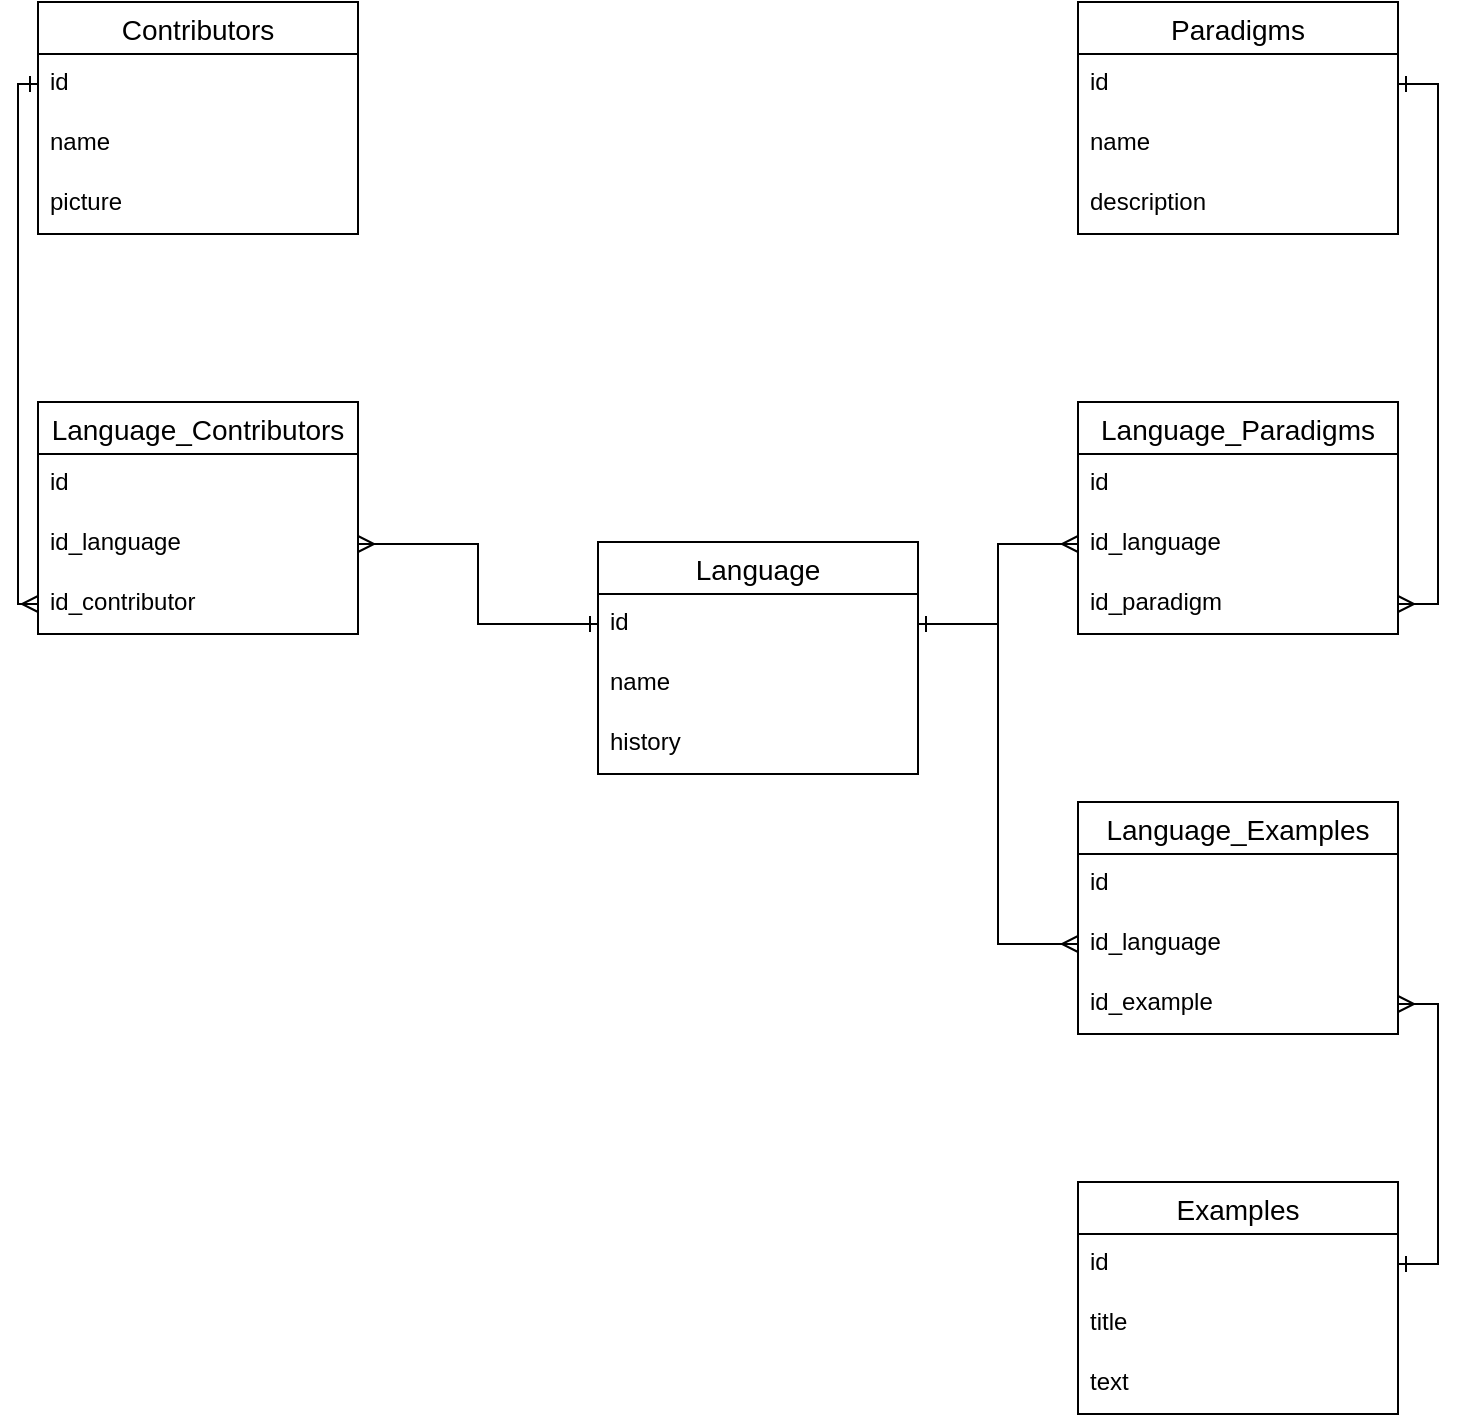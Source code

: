 <mxfile version="13.8.7" type="device"><diagram id="R2lEEEUBdFMjLlhIrx00" name="Page-1"><mxGraphModel dx="1248" dy="763" grid="1" gridSize="10" guides="1" tooltips="1" connect="1" arrows="1" fold="1" page="1" pageScale="1" pageWidth="850" pageHeight="1100" math="0" shadow="0" extFonts="Permanent Marker^https://fonts.googleapis.com/css?family=Permanent+Marker"><root><mxCell id="0"/><mxCell id="1" parent="0"/><mxCell id="C5fUmMA98dMvkezs7Ufo-1" value="Language" style="swimlane;fontStyle=0;childLayout=stackLayout;horizontal=1;startSize=26;horizontalStack=0;resizeParent=1;resizeParentMax=0;resizeLast=0;collapsible=1;marginBottom=0;align=center;fontSize=14;" parent="1" vertex="1"><mxGeometry x="320" y="350" width="160" height="116" as="geometry"/></mxCell><mxCell id="C5fUmMA98dMvkezs7Ufo-2" value="id" style="text;strokeColor=none;fillColor=none;spacingLeft=4;spacingRight=4;overflow=hidden;rotatable=0;points=[[0,0.5],[1,0.5]];portConstraint=eastwest;fontSize=12;" parent="C5fUmMA98dMvkezs7Ufo-1" vertex="1"><mxGeometry y="26" width="160" height="30" as="geometry"/></mxCell><mxCell id="C5fUmMA98dMvkezs7Ufo-3" value="name" style="text;strokeColor=none;fillColor=none;spacingLeft=4;spacingRight=4;overflow=hidden;rotatable=0;points=[[0,0.5],[1,0.5]];portConstraint=eastwest;fontSize=12;" parent="C5fUmMA98dMvkezs7Ufo-1" vertex="1"><mxGeometry y="56" width="160" height="30" as="geometry"/></mxCell><mxCell id="C5fUmMA98dMvkezs7Ufo-4" value="history" style="text;strokeColor=none;fillColor=none;spacingLeft=4;spacingRight=4;overflow=hidden;rotatable=0;points=[[0,0.5],[1,0.5]];portConstraint=eastwest;fontSize=12;" parent="C5fUmMA98dMvkezs7Ufo-1" vertex="1"><mxGeometry y="86" width="160" height="30" as="geometry"/></mxCell><mxCell id="C5fUmMA98dMvkezs7Ufo-5" value="Paradigms" style="swimlane;fontStyle=0;childLayout=stackLayout;horizontal=1;startSize=26;horizontalStack=0;resizeParent=1;resizeParentMax=0;resizeLast=0;collapsible=1;marginBottom=0;align=center;fontSize=14;" parent="1" vertex="1"><mxGeometry x="560" y="80" width="160" height="116" as="geometry"/></mxCell><mxCell id="C5fUmMA98dMvkezs7Ufo-6" value="id" style="text;strokeColor=none;fillColor=none;spacingLeft=4;spacingRight=4;overflow=hidden;rotatable=0;points=[[0,0.5],[1,0.5]];portConstraint=eastwest;fontSize=12;" parent="C5fUmMA98dMvkezs7Ufo-5" vertex="1"><mxGeometry y="26" width="160" height="30" as="geometry"/></mxCell><mxCell id="C5fUmMA98dMvkezs7Ufo-7" value="name" style="text;strokeColor=none;fillColor=none;spacingLeft=4;spacingRight=4;overflow=hidden;rotatable=0;points=[[0,0.5],[1,0.5]];portConstraint=eastwest;fontSize=12;" parent="C5fUmMA98dMvkezs7Ufo-5" vertex="1"><mxGeometry y="56" width="160" height="30" as="geometry"/></mxCell><mxCell id="C5fUmMA98dMvkezs7Ufo-8" value="description" style="text;strokeColor=none;fillColor=none;spacingLeft=4;spacingRight=4;overflow=hidden;rotatable=0;points=[[0,0.5],[1,0.5]];portConstraint=eastwest;fontSize=12;" parent="C5fUmMA98dMvkezs7Ufo-5" vertex="1"><mxGeometry y="86" width="160" height="30" as="geometry"/></mxCell><mxCell id="C5fUmMA98dMvkezs7Ufo-9" value="Contributors" style="swimlane;fontStyle=0;childLayout=stackLayout;horizontal=1;startSize=26;horizontalStack=0;resizeParent=1;resizeParentMax=0;resizeLast=0;collapsible=1;marginBottom=0;align=center;fontSize=14;" parent="1" vertex="1"><mxGeometry x="40" y="80" width="160" height="116" as="geometry"/></mxCell><mxCell id="C5fUmMA98dMvkezs7Ufo-10" value="id" style="text;strokeColor=none;fillColor=none;spacingLeft=4;spacingRight=4;overflow=hidden;rotatable=0;points=[[0,0.5],[1,0.5]];portConstraint=eastwest;fontSize=12;" parent="C5fUmMA98dMvkezs7Ufo-9" vertex="1"><mxGeometry y="26" width="160" height="30" as="geometry"/></mxCell><mxCell id="C5fUmMA98dMvkezs7Ufo-11" value="name" style="text;strokeColor=none;fillColor=none;spacingLeft=4;spacingRight=4;overflow=hidden;rotatable=0;points=[[0,0.5],[1,0.5]];portConstraint=eastwest;fontSize=12;" parent="C5fUmMA98dMvkezs7Ufo-9" vertex="1"><mxGeometry y="56" width="160" height="30" as="geometry"/></mxCell><mxCell id="C5fUmMA98dMvkezs7Ufo-12" value="picture" style="text;strokeColor=none;fillColor=none;spacingLeft=4;spacingRight=4;overflow=hidden;rotatable=0;points=[[0,0.5],[1,0.5]];portConstraint=eastwest;fontSize=12;" parent="C5fUmMA98dMvkezs7Ufo-9" vertex="1"><mxGeometry y="86" width="160" height="30" as="geometry"/></mxCell><mxCell id="STLA_WKWkJrjwieltH5F-2" value="Language_Contributors" style="swimlane;fontStyle=0;childLayout=stackLayout;horizontal=1;startSize=26;horizontalStack=0;resizeParent=1;resizeParentMax=0;resizeLast=0;collapsible=1;marginBottom=0;align=center;fontSize=14;" vertex="1" parent="1"><mxGeometry x="40" y="280" width="160" height="116" as="geometry"/></mxCell><mxCell id="STLA_WKWkJrjwieltH5F-3" value="id" style="text;strokeColor=none;fillColor=none;spacingLeft=4;spacingRight=4;overflow=hidden;rotatable=0;points=[[0,0.5],[1,0.5]];portConstraint=eastwest;fontSize=12;" vertex="1" parent="STLA_WKWkJrjwieltH5F-2"><mxGeometry y="26" width="160" height="30" as="geometry"/></mxCell><mxCell id="STLA_WKWkJrjwieltH5F-4" value="id_language" style="text;strokeColor=none;fillColor=none;spacingLeft=4;spacingRight=4;overflow=hidden;rotatable=0;points=[[0,0.5],[1,0.5]];portConstraint=eastwest;fontSize=12;" vertex="1" parent="STLA_WKWkJrjwieltH5F-2"><mxGeometry y="56" width="160" height="30" as="geometry"/></mxCell><mxCell id="STLA_WKWkJrjwieltH5F-5" value="id_contributor" style="text;strokeColor=none;fillColor=none;spacingLeft=4;spacingRight=4;overflow=hidden;rotatable=0;points=[[0,0.5],[1,0.5]];portConstraint=eastwest;fontSize=12;" vertex="1" parent="STLA_WKWkJrjwieltH5F-2"><mxGeometry y="86" width="160" height="30" as="geometry"/></mxCell><mxCell id="STLA_WKWkJrjwieltH5F-6" style="edgeStyle=orthogonalEdgeStyle;rounded=0;orthogonalLoop=1;jettySize=auto;html=1;entryX=0;entryY=0.5;entryDx=0;entryDy=0;exitX=0;exitY=0.5;exitDx=0;exitDy=0;endArrow=ERmany;endFill=0;startArrow=ERone;startFill=0;" edge="1" parent="1" source="C5fUmMA98dMvkezs7Ufo-10" target="STLA_WKWkJrjwieltH5F-5"><mxGeometry relative="1" as="geometry"><Array as="points"><mxPoint x="30" y="121"/><mxPoint x="30" y="381"/></Array></mxGeometry></mxCell><mxCell id="STLA_WKWkJrjwieltH5F-7" style="edgeStyle=orthogonalEdgeStyle;rounded=0;orthogonalLoop=1;jettySize=auto;html=1;entryX=1;entryY=0.5;entryDx=0;entryDy=0;endArrow=ERmany;endFill=0;startArrow=ERone;startFill=0;" edge="1" parent="1" source="C5fUmMA98dMvkezs7Ufo-2" target="STLA_WKWkJrjwieltH5F-4"><mxGeometry relative="1" as="geometry"/></mxCell><mxCell id="STLA_WKWkJrjwieltH5F-12" value="Language_Paradigms" style="swimlane;fontStyle=0;childLayout=stackLayout;horizontal=1;startSize=26;horizontalStack=0;resizeParent=1;resizeParentMax=0;resizeLast=0;collapsible=1;marginBottom=0;align=center;fontSize=14;" vertex="1" parent="1"><mxGeometry x="560" y="280" width="160" height="116" as="geometry"/></mxCell><mxCell id="STLA_WKWkJrjwieltH5F-13" value="id" style="text;strokeColor=none;fillColor=none;spacingLeft=4;spacingRight=4;overflow=hidden;rotatable=0;points=[[0,0.5],[1,0.5]];portConstraint=eastwest;fontSize=12;" vertex="1" parent="STLA_WKWkJrjwieltH5F-12"><mxGeometry y="26" width="160" height="30" as="geometry"/></mxCell><mxCell id="STLA_WKWkJrjwieltH5F-14" value="id_language" style="text;strokeColor=none;fillColor=none;spacingLeft=4;spacingRight=4;overflow=hidden;rotatable=0;points=[[0,0.5],[1,0.5]];portConstraint=eastwest;fontSize=12;" vertex="1" parent="STLA_WKWkJrjwieltH5F-12"><mxGeometry y="56" width="160" height="30" as="geometry"/></mxCell><mxCell id="STLA_WKWkJrjwieltH5F-15" value="id_paradigm" style="text;strokeColor=none;fillColor=none;spacingLeft=4;spacingRight=4;overflow=hidden;rotatable=0;points=[[0,0.5],[1,0.5]];portConstraint=eastwest;fontSize=12;" vertex="1" parent="STLA_WKWkJrjwieltH5F-12"><mxGeometry y="86" width="160" height="30" as="geometry"/></mxCell><mxCell id="STLA_WKWkJrjwieltH5F-16" style="edgeStyle=orthogonalEdgeStyle;rounded=0;orthogonalLoop=1;jettySize=auto;html=1;entryX=1;entryY=0.5;entryDx=0;entryDy=0;startArrow=ERone;startFill=0;endArrow=ERmany;endFill=0;exitX=1;exitY=0.5;exitDx=0;exitDy=0;" edge="1" parent="1" source="C5fUmMA98dMvkezs7Ufo-6" target="STLA_WKWkJrjwieltH5F-15"><mxGeometry relative="1" as="geometry"/></mxCell><mxCell id="STLA_WKWkJrjwieltH5F-17" style="edgeStyle=orthogonalEdgeStyle;rounded=0;orthogonalLoop=1;jettySize=auto;html=1;entryX=0;entryY=0.5;entryDx=0;entryDy=0;startArrow=ERone;startFill=0;endArrow=ERmany;endFill=0;" edge="1" parent="1" source="C5fUmMA98dMvkezs7Ufo-2" target="STLA_WKWkJrjwieltH5F-14"><mxGeometry relative="1" as="geometry"/></mxCell><mxCell id="STLA_WKWkJrjwieltH5F-32" style="edgeStyle=orthogonalEdgeStyle;rounded=0;orthogonalLoop=1;jettySize=auto;html=1;entryX=1;entryY=0.5;entryDx=0;entryDy=0;startArrow=ERone;startFill=0;endArrow=ERmany;endFill=0;exitX=1;exitY=0.5;exitDx=0;exitDy=0;" edge="1" parent="1" source="STLA_WKWkJrjwieltH5F-23" target="STLA_WKWkJrjwieltH5F-31"><mxGeometry relative="1" as="geometry"/></mxCell><mxCell id="STLA_WKWkJrjwieltH5F-22" value="Examples" style="swimlane;fontStyle=0;childLayout=stackLayout;horizontal=1;startSize=26;horizontalStack=0;resizeParent=1;resizeParentMax=0;resizeLast=0;collapsible=1;marginBottom=0;align=center;fontSize=14;" vertex="1" parent="1"><mxGeometry x="560" y="670" width="160" height="116" as="geometry"/></mxCell><mxCell id="STLA_WKWkJrjwieltH5F-23" value="id" style="text;strokeColor=none;fillColor=none;spacingLeft=4;spacingRight=4;overflow=hidden;rotatable=0;points=[[0,0.5],[1,0.5]];portConstraint=eastwest;fontSize=12;" vertex="1" parent="STLA_WKWkJrjwieltH5F-22"><mxGeometry y="26" width="160" height="30" as="geometry"/></mxCell><mxCell id="STLA_WKWkJrjwieltH5F-24" value="title" style="text;strokeColor=none;fillColor=none;spacingLeft=4;spacingRight=4;overflow=hidden;rotatable=0;points=[[0,0.5],[1,0.5]];portConstraint=eastwest;fontSize=12;" vertex="1" parent="STLA_WKWkJrjwieltH5F-22"><mxGeometry y="56" width="160" height="30" as="geometry"/></mxCell><mxCell id="STLA_WKWkJrjwieltH5F-25" value="text" style="text;strokeColor=none;fillColor=none;spacingLeft=4;spacingRight=4;overflow=hidden;rotatable=0;points=[[0,0.5],[1,0.5]];portConstraint=eastwest;fontSize=12;" vertex="1" parent="STLA_WKWkJrjwieltH5F-22"><mxGeometry y="86" width="160" height="30" as="geometry"/></mxCell><mxCell id="STLA_WKWkJrjwieltH5F-28" value="Language_Examples" style="swimlane;fontStyle=0;childLayout=stackLayout;horizontal=1;startSize=26;horizontalStack=0;resizeParent=1;resizeParentMax=0;resizeLast=0;collapsible=1;marginBottom=0;align=center;fontSize=14;" vertex="1" parent="1"><mxGeometry x="560" y="480" width="160" height="116" as="geometry"/></mxCell><mxCell id="STLA_WKWkJrjwieltH5F-29" value="id" style="text;strokeColor=none;fillColor=none;spacingLeft=4;spacingRight=4;overflow=hidden;rotatable=0;points=[[0,0.5],[1,0.5]];portConstraint=eastwest;fontSize=12;" vertex="1" parent="STLA_WKWkJrjwieltH5F-28"><mxGeometry y="26" width="160" height="30" as="geometry"/></mxCell><mxCell id="STLA_WKWkJrjwieltH5F-30" value="id_language" style="text;strokeColor=none;fillColor=none;spacingLeft=4;spacingRight=4;overflow=hidden;rotatable=0;points=[[0,0.5],[1,0.5]];portConstraint=eastwest;fontSize=12;" vertex="1" parent="STLA_WKWkJrjwieltH5F-28"><mxGeometry y="56" width="160" height="30" as="geometry"/></mxCell><mxCell id="STLA_WKWkJrjwieltH5F-31" value="id_example" style="text;strokeColor=none;fillColor=none;spacingLeft=4;spacingRight=4;overflow=hidden;rotatable=0;points=[[0,0.5],[1,0.5]];portConstraint=eastwest;fontSize=12;" vertex="1" parent="STLA_WKWkJrjwieltH5F-28"><mxGeometry y="86" width="160" height="30" as="geometry"/></mxCell><mxCell id="STLA_WKWkJrjwieltH5F-33" style="edgeStyle=orthogonalEdgeStyle;rounded=0;orthogonalLoop=1;jettySize=auto;html=1;entryX=0;entryY=0.5;entryDx=0;entryDy=0;startArrow=ERone;startFill=0;endArrow=ERmany;endFill=0;" edge="1" parent="1" source="C5fUmMA98dMvkezs7Ufo-2" target="STLA_WKWkJrjwieltH5F-30"><mxGeometry relative="1" as="geometry"/></mxCell></root></mxGraphModel></diagram></mxfile>